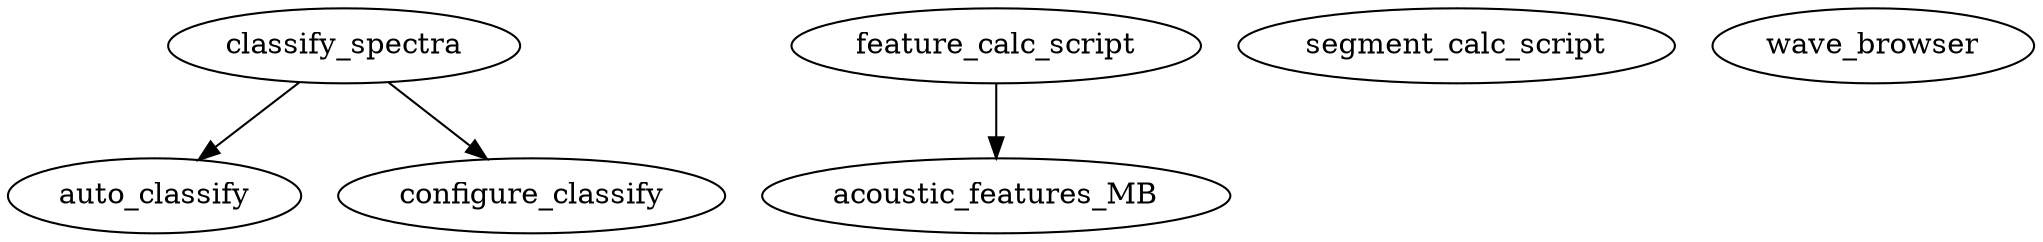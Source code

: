 /* Created by mdot for Matlab */
digraph m2html {
  classify_spectra -> auto_classify;
  classify_spectra -> configure_classify;
  feature_calc_script -> acoustic_features_MB;

  acoustic_features_MB [URL="acoustic_features_MB.html"];
  auto_classify [URL="auto_classify.html"];
  classify_spectra [URL="classify_spectra.html"];
  configure_classify [URL="configure_classify.html"];
  feature_calc_script [URL="feature_calc_script.html"];
  segment_calc_script [URL="segment_calc_script.html"];
  wave_browser [URL="wave_browser.html"];
}